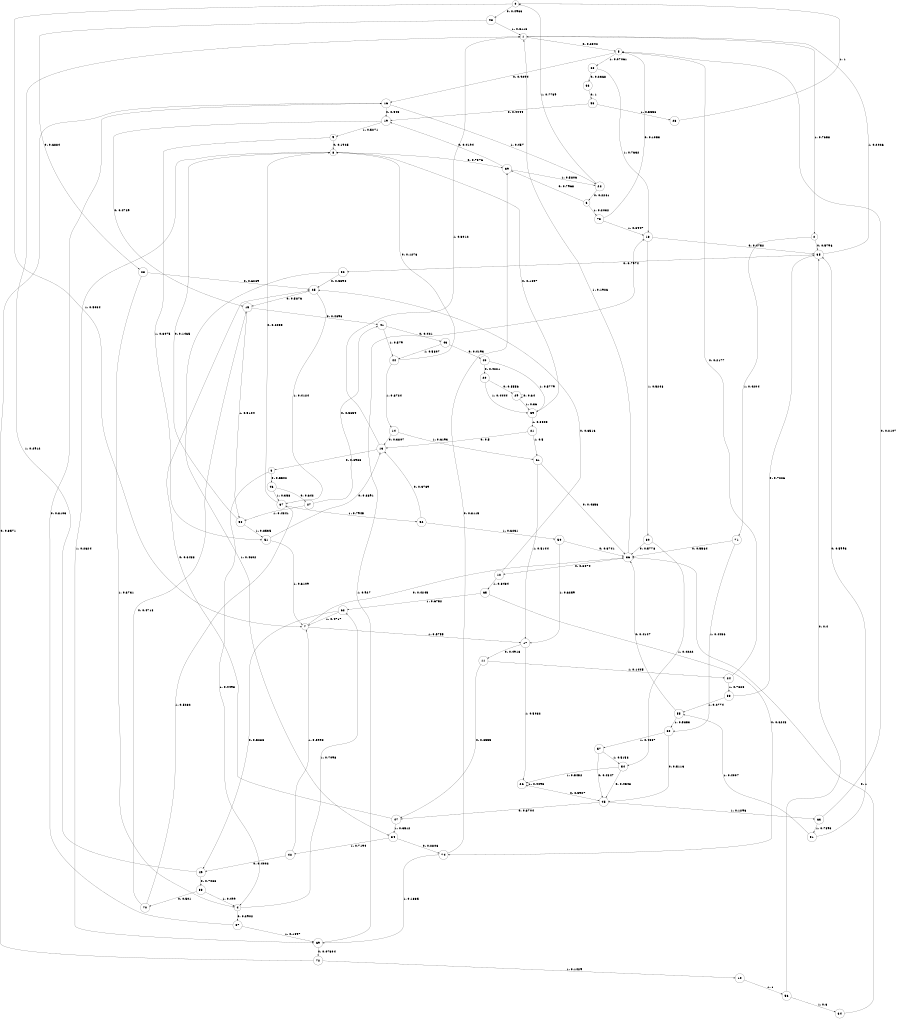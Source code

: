 digraph "ch8faceL9" {
size = "6,8.5";
ratio = "fill";
node [shape = circle];
node [fontsize = 24];
edge [fontsize = 24];
0 -> 48 [label = "0: 0.4966   "];
0 -> 7 [label = "1: 0.5034   "];
1 -> 5 [label = "0: 0.2342   "];
1 -> 2 [label = "1: 0.7658   "];
2 -> 35 [label = "0: 0.5796   "];
2 -> 71 [label = "1: 0.4204   "];
3 -> 46 [label = "0: 0.5502   "];
3 -> 4 [label = "1: 0.4498   "];
4 -> 37 [label = "0: 0.2902   "];
4 -> 62 [label = "1: 0.7098   "];
5 -> 16 [label = "0: 0.9294   "];
5 -> 68 [label = "1: 0.07061  "];
6 -> 39 [label = "0: 0.7968   "];
6 -> 73 [label = "1: 0.2032   "];
7 -> 36 [label = "0: 0.4245   "];
7 -> 17 [label = "1: 0.5755   "];
8 -> 39 [label = "0: 0.7376   "];
8 -> 69 [label = "1: 0.2624   "];
9 -> 8 [label = "0: 0.1925   "];
9 -> 51 [label = "1: 0.8075   "];
10 -> 56 [label = "1: 1        "];
11 -> 47 [label = "0: 0.8555   "];
11 -> 24 [label = "1: 0.1445   "];
12 -> 25 [label = "0: 0.6516   "];
12 -> 65 [label = "1: 0.3484   "];
13 -> 3 [label = "0: 0.6988   "];
13 -> 1 [label = "1: 0.3012   "];
14 -> 13 [label = "0: 0.3807   "];
14 -> 61 [label = "1: 0.6193   "];
15 -> 41 [label = "0: 0.4896   "];
15 -> 58 [label = "1: 0.5104   "];
16 -> 19 [label = "0: 0.543    "];
16 -> 22 [label = "1: 0.457    "];
17 -> 11 [label = "0: 0.4918   "];
17 -> 26 [label = "1: 0.5082   "];
18 -> 35 [label = "0: 0.4752   "];
18 -> 30 [label = "1: 0.5248   "];
19 -> 15 [label = "0: 0.4729   "];
19 -> 9 [label = "1: 0.5271   "];
20 -> 29 [label = "0: 0.5556   "];
20 -> 59 [label = "1: 0.4444   "];
21 -> 13 [label = "0: 0.5      "];
21 -> 61 [label = "1: 0.5      "];
22 -> 6 [label = "0: 0.2261   "];
22 -> 0 [label = "1: 0.7739   "];
23 -> 0 [label = "1: 1        "];
24 -> 5 [label = "0: 0.2177   "];
24 -> 38 [label = "1: 0.7823   "];
25 -> 15 [label = "0: 0.5876   "];
25 -> 67 [label = "1: 0.4124   "];
26 -> 45 [label = "0: 0.5907   "];
26 -> 26 [label = "1: 0.4093   "];
27 -> 41 [label = "0: 0.5659   "];
27 -> 58 [label = "1: 0.4341   "];
28 -> 25 [label = "0: 0.6269   "];
28 -> 4 [label = "1: 0.3731   "];
29 -> 29 [label = "0: 0.64     "];
29 -> 59 [label = "1: 0.36     "];
30 -> 36 [label = "0: 0.5778   "];
30 -> 54 [label = "1: 0.4222   "];
31 -> 35 [label = "0: 0.5993   "];
31 -> 55 [label = "1: 0.4007   "];
32 -> 25 [label = "0: 0.5398   "];
32 -> 34 [label = "1: 0.4602   "];
33 -> 70 [label = "0: 0.501    "];
33 -> 4 [label = "1: 0.499    "];
34 -> 74 [label = "0: 0.2806   "];
34 -> 42 [label = "1: 0.7194   "];
35 -> 32 [label = "0: 0.7974   "];
35 -> 1 [label = "1: 0.2026   "];
36 -> 12 [label = "0: 0.8074   "];
36 -> 1 [label = "1: 0.1926   "];
37 -> 16 [label = "0: 0.8103   "];
37 -> 69 [label = "1: 0.1897   "];
38 -> 35 [label = "0: 0.7226   "];
38 -> 55 [label = "1: 0.2774   "];
39 -> 19 [label = "0: 0.4194   "];
39 -> 22 [label = "1: 0.5806   "];
40 -> 20 [label = "0: 0.4221   "];
40 -> 59 [label = "1: 0.5779   "];
41 -> 43 [label = "0: 0.421    "];
41 -> 44 [label = "1: 0.579    "];
42 -> 49 [label = "0: 0.4002   "];
42 -> 7 [label = "1: 0.5998   "];
43 -> 40 [label = "0: 0.4193   "];
43 -> 44 [label = "1: 0.5807   "];
44 -> 8 [label = "0: 0.1276   "];
44 -> 14 [label = "1: 0.8724   "];
45 -> 47 [label = "0: 0.8704   "];
45 -> 63 [label = "1: 0.1296   "];
46 -> 27 [label = "0: 0.642    "];
46 -> 67 [label = "1: 0.358    "];
47 -> 25 [label = "0: 0.6488   "];
47 -> 34 [label = "1: 0.3512   "];
48 -> 28 [label = "0: 0.6884   "];
48 -> 1 [label = "1: 0.3116   "];
49 -> 33 [label = "0: 0.7088   "];
49 -> 1 [label = "1: 0.2912   "];
50 -> 36 [label = "0: 0.3741   "];
50 -> 17 [label = "1: 0.6259   "];
51 -> 13 [label = "0: 0.3891   "];
51 -> 7 [label = "1: 0.6109   "];
52 -> 13 [label = "0: 0.3769   "];
52 -> 50 [label = "1: 0.6231   "];
53 -> 19 [label = "0: 0.4444   "];
53 -> 23 [label = "1: 0.5556   "];
54 -> 45 [label = "0: 0.4548   "];
54 -> 26 [label = "1: 0.5452   "];
55 -> 36 [label = "0: 0.4147   "];
55 -> 60 [label = "1: 0.5853   "];
56 -> 35 [label = "0: 0.4      "];
56 -> 64 [label = "1: 0.6      "];
57 -> 45 [label = "0: 0.4847   "];
57 -> 54 [label = "1: 0.5153   "];
58 -> 8 [label = "0: 0.1465   "];
58 -> 51 [label = "1: 0.8535   "];
59 -> 8 [label = "0: 0.1697   "];
59 -> 21 [label = "1: 0.8303   "];
60 -> 45 [label = "0: 0.5113   "];
60 -> 57 [label = "1: 0.4887   "];
61 -> 36 [label = "0: 0.4856   "];
61 -> 17 [label = "1: 0.5144   "];
62 -> 49 [label = "0: 0.5283   "];
62 -> 7 [label = "1: 0.4717   "];
63 -> 5 [label = "0: 0.2107   "];
63 -> 31 [label = "1: 0.7893   "];
64 -> 36 [label = "0: 1        "];
65 -> 74 [label = "0: 0.3248   "];
65 -> 62 [label = "1: 0.6752   "];
66 -> 53 [label = "0: 1        "];
67 -> 8 [label = "0: 0.2055   "];
67 -> 52 [label = "1: 0.7945   "];
68 -> 66 [label = "0: 0.2368   "];
68 -> 18 [label = "1: 0.7632   "];
69 -> 72 [label = "0: 0.07304  "];
69 -> 18 [label = "1: 0.927    "];
70 -> 15 [label = "0: 0.4718   "];
70 -> 67 [label = "1: 0.5282   "];
71 -> 36 [label = "0: 0.5564   "];
71 -> 60 [label = "1: 0.4436   "];
72 -> 16 [label = "0: 0.8571   "];
72 -> 10 [label = "1: 0.1429   "];
73 -> 5 [label = "0: 0.1053   "];
73 -> 18 [label = "1: 0.8947   "];
74 -> 39 [label = "0: 0.8115   "];
74 -> 69 [label = "1: 0.1885   "];
}